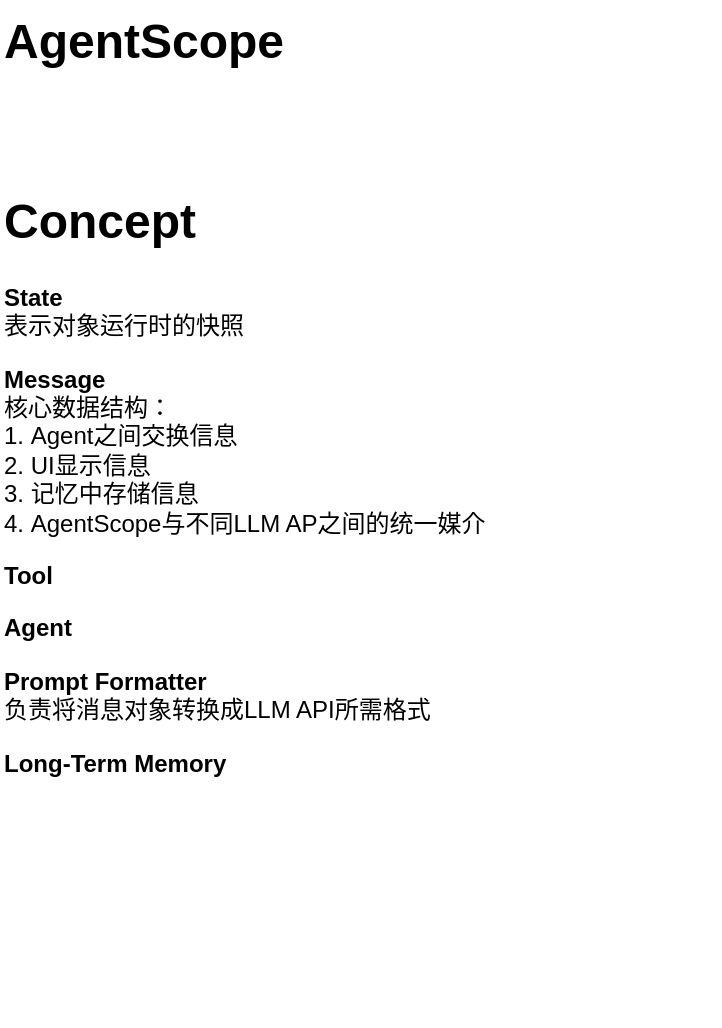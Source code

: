 <mxfile version="28.1.2">
  <diagram name="Page-1" id="AEaiNsPoZy7A3CoYCXqz">
    <mxGraphModel dx="1164" dy="551" grid="1" gridSize="10" guides="1" tooltips="1" connect="1" arrows="1" fold="1" page="1" pageScale="1" pageWidth="850" pageHeight="1100" math="0" shadow="0">
      <root>
        <mxCell id="0" />
        <mxCell id="1" parent="0" />
        <mxCell id="UQWZrnB4f2-p6ij5z19z-2" value="&lt;h1 style=&quot;margin-top: 0px;&quot;&gt;AgentScope&lt;/h1&gt;&lt;p&gt;&lt;br&gt;&lt;/p&gt;" style="text;html=1;whiteSpace=wrap;overflow=hidden;rounded=0;" vertex="1" parent="1">
          <mxGeometry x="60" y="50" width="180" height="120" as="geometry" />
        </mxCell>
        <mxCell id="UQWZrnB4f2-p6ij5z19z-3" value="&lt;h1 style=&quot;margin-top: 0px;&quot;&gt;Concept&lt;/h1&gt;&lt;p&gt;&lt;b&gt;State&lt;/b&gt;&lt;br&gt;表示对象运行时的快照&lt;/p&gt;&lt;p&gt;&lt;b&gt;Message&lt;/b&gt;&lt;br&gt;核心数据结构：&lt;br&gt;1. Agent之间交换信息&lt;br&gt;2. UI显示信息&lt;br&gt;3. 记忆中存储信息&lt;br&gt;4. AgentScope与不同LLM AP之间的统一媒介&lt;/p&gt;&lt;p&gt;&lt;b&gt;Tool&lt;/b&gt;&lt;/p&gt;&lt;p&gt;&lt;b&gt;Agent&lt;/b&gt;&lt;/p&gt;&lt;p&gt;&lt;b&gt;Prompt Formatter&lt;/b&gt;&lt;br&gt;负责将消息对象转换成LLM API所需格式&lt;/p&gt;&lt;p&gt;&lt;b&gt;Long-Term Memory&lt;/b&gt;&lt;/p&gt;" style="text;html=1;whiteSpace=wrap;overflow=hidden;rounded=0;" vertex="1" parent="1">
          <mxGeometry x="60" y="140" width="360" height="420" as="geometry" />
        </mxCell>
      </root>
    </mxGraphModel>
  </diagram>
</mxfile>
